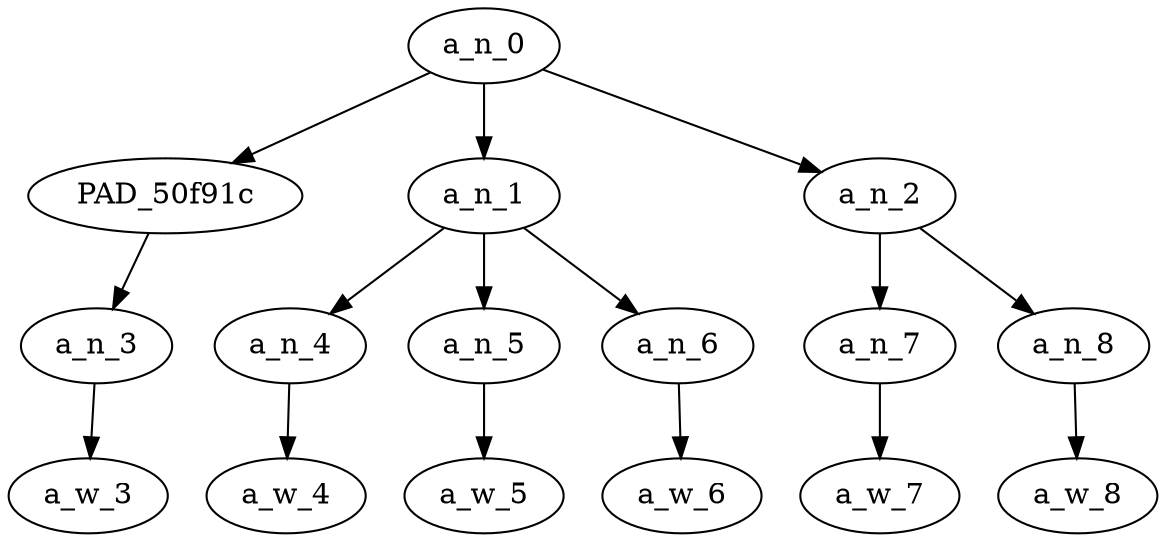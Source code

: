 strict digraph "" {
	a_n_0	[div_dir=-1,
		index=0,
		level=3,
		pos="3.1666666666666665,3!",
		text_span="[0, 1, 2, 3, 4, 5]",
		value=1.00000002];
	PAD_50f91c	[div_dir=1,
		index=2,
		level=2,
		pos="5.0,2!",
		text_span="[5]",
		value=0.16697537];
	a_n_0 -> PAD_50f91c;
	a_n_1	[div_dir=-1,
		index=0,
		level=2,
		pos="1.0,2!",
		text_span="[0, 1, 2]",
		value=0.49107096];
	a_n_0 -> a_n_1;
	a_n_2	[div_dir=-1,
		index=1,
		level=2,
		pos="3.5,2!",
		text_span="[3, 4]",
		value=0.34165923];
	a_n_0 -> a_n_2;
	a_n_3	[div_dir=1,
		index=5,
		level=1,
		pos="5.0,1!",
		text_span="[5]",
		value=0.16697537];
	PAD_50f91c -> a_n_3;
	a_w_3	[div_dir=0,
		index=5,
		level=0,
		pos="5,0!",
		text_span="[5]",
		value=🥰];
	a_n_3 -> a_w_3;
	a_n_4	[div_dir=1,
		index=0,
		level=1,
		pos="0.0,1!",
		text_span="[0]",
		value=0.10589509];
	a_n_1 -> a_n_4;
	a_n_5	[div_dir=1,
		index=1,
		level=1,
		pos="1.0,1!",
		text_span="[1]",
		value=0.19929680];
	a_n_1 -> a_n_5;
	a_n_6	[div_dir=-1,
		index=2,
		level=1,
		pos="2.0,1!",
		text_span="[2]",
		value=0.18570345];
	a_n_1 -> a_n_6;
	a_w_4	[div_dir=0,
		index=0,
		level=0,
		pos="0,0!",
		text_span="[0]",
		value="<user>"];
	a_n_4 -> a_w_4;
	a_w_5	[div_dir=0,
		index=1,
		level=0,
		pos="1,0!",
		text_span="[1]",
		value=queer];
	a_n_5 -> a_w_5;
	a_w_6	[div_dir=0,
		index=2,
		level=0,
		pos="2,0!",
		text_span="[2]",
		value=jews];
	a_n_6 -> a_w_6;
	a_n_7	[div_dir=-1,
		index=3,
		level=1,
		pos="3.0,1!",
		text_span="[3]",
		value=0.17168404];
	a_n_2 -> a_n_7;
	a_n_8	[div_dir=1,
		index=4,
		level=1,
		pos="4.0,1!",
		text_span="[4]",
		value=0.16953876];
	a_n_2 -> a_n_8;
	a_w_7	[div_dir=0,
		index=3,
		level=0,
		pos="3,0!",
		text_span="[3]",
		value=unite];
	a_n_7 -> a_w_7;
	a_w_8	[div_dir=0,
		index=4,
		level=0,
		pos="4,0!",
		text_span="[4]",
		value=💘];
	a_n_8 -> a_w_8;
}
